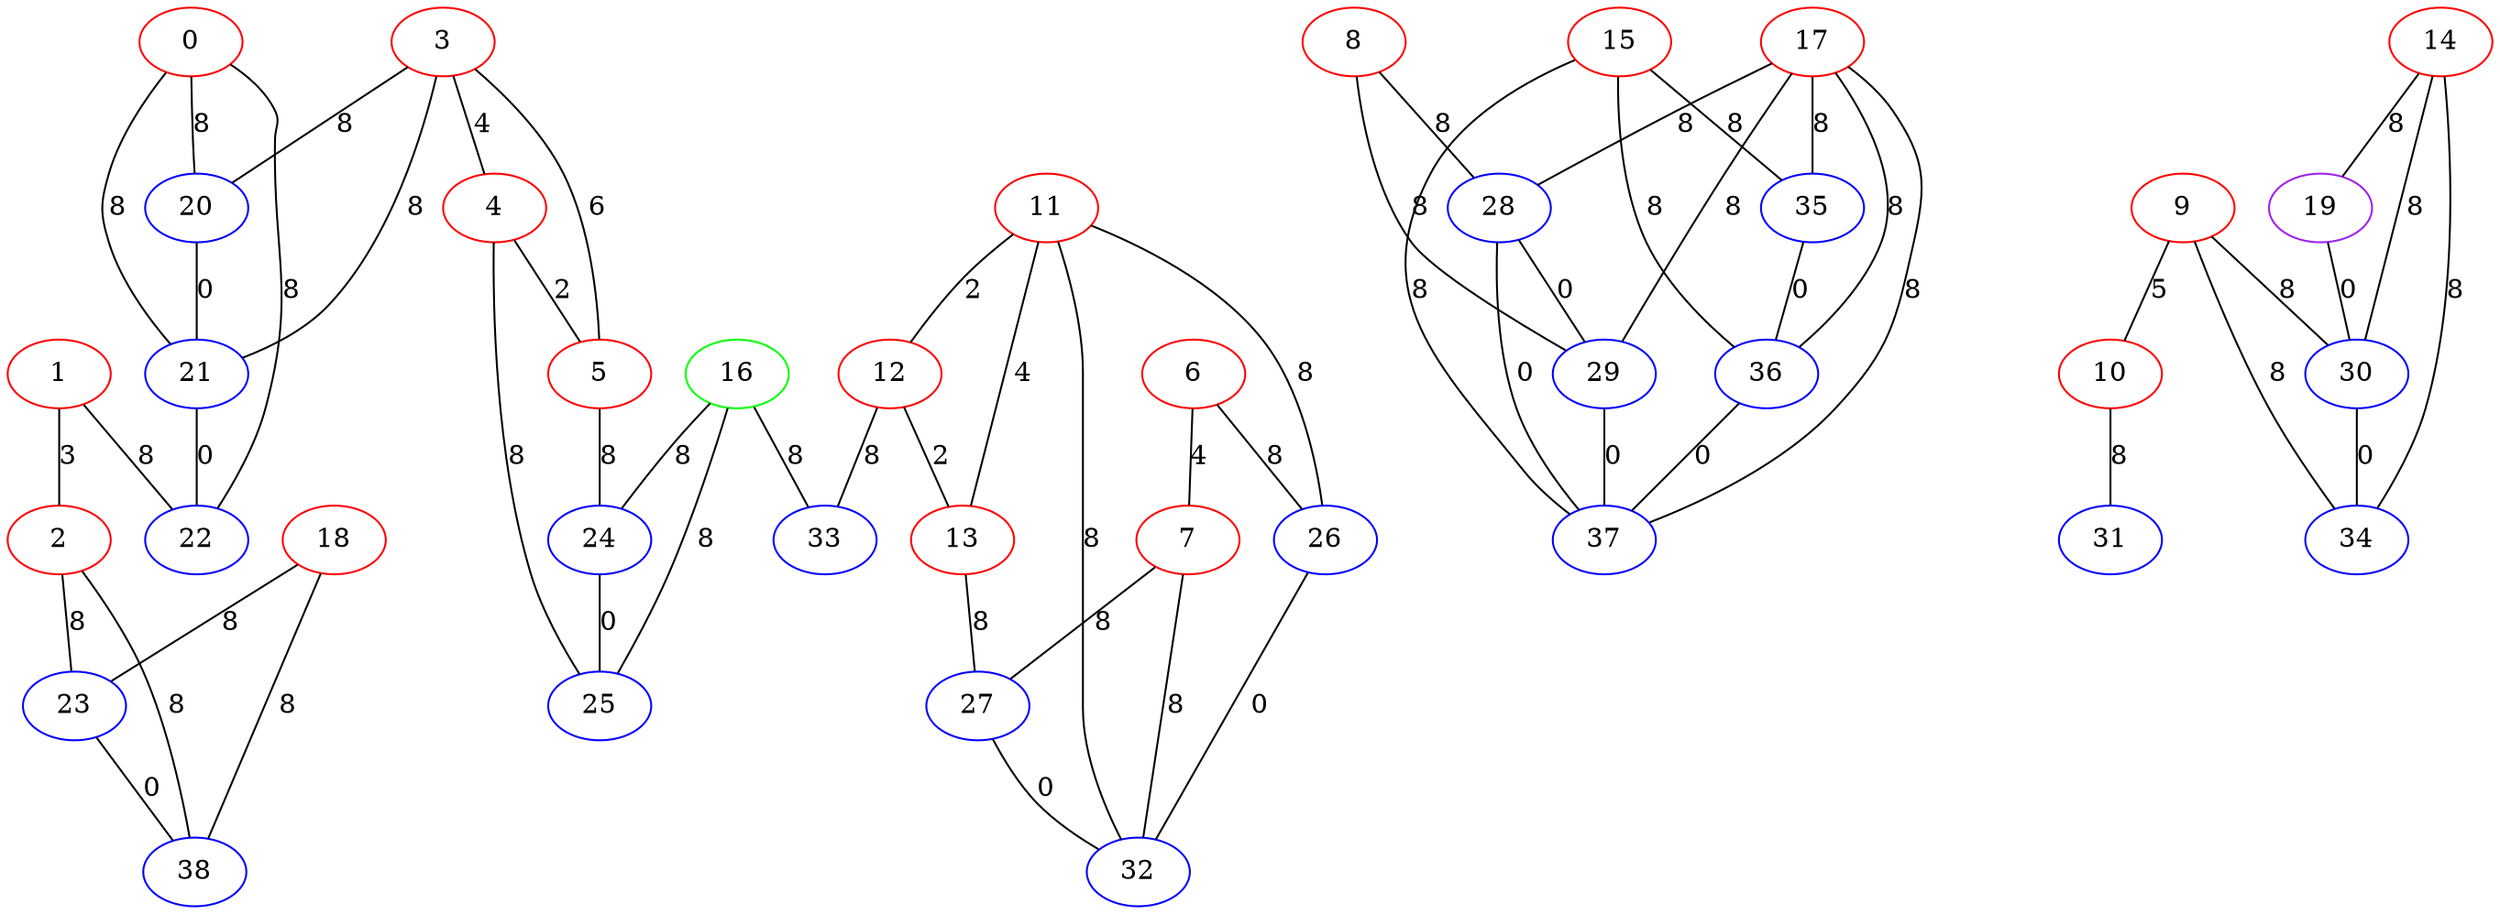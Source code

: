 graph "" {
0 [color=red, weight=1];
1 [color=red, weight=1];
2 [color=red, weight=1];
3 [color=red, weight=1];
4 [color=red, weight=1];
5 [color=red, weight=1];
6 [color=red, weight=1];
7 [color=red, weight=1];
8 [color=red, weight=1];
9 [color=red, weight=1];
10 [color=red, weight=1];
11 [color=red, weight=1];
12 [color=red, weight=1];
13 [color=red, weight=1];
14 [color=red, weight=1];
15 [color=red, weight=1];
16 [color=green, weight=2];
17 [color=red, weight=1];
18 [color=red, weight=1];
19 [color=purple, weight=4];
20 [color=blue, weight=3];
21 [color=blue, weight=3];
22 [color=blue, weight=3];
23 [color=blue, weight=3];
24 [color=blue, weight=3];
25 [color=blue, weight=3];
26 [color=blue, weight=3];
27 [color=blue, weight=3];
28 [color=blue, weight=3];
29 [color=blue, weight=3];
30 [color=blue, weight=3];
31 [color=blue, weight=3];
32 [color=blue, weight=3];
33 [color=blue, weight=3];
34 [color=blue, weight=3];
35 [color=blue, weight=3];
36 [color=blue, weight=3];
37 [color=blue, weight=3];
38 [color=blue, weight=3];
0 -- 20  [key=0, label=8];
0 -- 21  [key=0, label=8];
0 -- 22  [key=0, label=8];
1 -- 2  [key=0, label=3];
1 -- 22  [key=0, label=8];
2 -- 38  [key=0, label=8];
2 -- 23  [key=0, label=8];
3 -- 20  [key=0, label=8];
3 -- 4  [key=0, label=4];
3 -- 5  [key=0, label=6];
3 -- 21  [key=0, label=8];
4 -- 25  [key=0, label=8];
4 -- 5  [key=0, label=2];
5 -- 24  [key=0, label=8];
6 -- 26  [key=0, label=8];
6 -- 7  [key=0, label=4];
7 -- 32  [key=0, label=8];
7 -- 27  [key=0, label=8];
8 -- 28  [key=0, label=8];
8 -- 29  [key=0, label=8];
9 -- 10  [key=0, label=5];
9 -- 34  [key=0, label=8];
9 -- 30  [key=0, label=8];
10 -- 31  [key=0, label=8];
11 -- 32  [key=0, label=8];
11 -- 26  [key=0, label=8];
11 -- 12  [key=0, label=2];
11 -- 13  [key=0, label=4];
12 -- 33  [key=0, label=8];
12 -- 13  [key=0, label=2];
13 -- 27  [key=0, label=8];
14 -- 34  [key=0, label=8];
14 -- 19  [key=0, label=8];
14 -- 30  [key=0, label=8];
15 -- 35  [key=0, label=8];
15 -- 36  [key=0, label=8];
15 -- 37  [key=0, label=8];
16 -- 24  [key=0, label=8];
16 -- 33  [key=0, label=8];
16 -- 25  [key=0, label=8];
17 -- 36  [key=0, label=8];
17 -- 35  [key=0, label=8];
17 -- 28  [key=0, label=8];
17 -- 29  [key=0, label=8];
17 -- 37  [key=0, label=8];
18 -- 38  [key=0, label=8];
18 -- 23  [key=0, label=8];
19 -- 30  [key=0, label=0];
20 -- 21  [key=0, label=0];
21 -- 22  [key=0, label=0];
23 -- 38  [key=0, label=0];
24 -- 25  [key=0, label=0];
26 -- 32  [key=0, label=0];
27 -- 32  [key=0, label=0];
28 -- 29  [key=0, label=0];
28 -- 37  [key=0, label=0];
29 -- 37  [key=0, label=0];
30 -- 34  [key=0, label=0];
35 -- 36  [key=0, label=0];
36 -- 37  [key=0, label=0];
}
